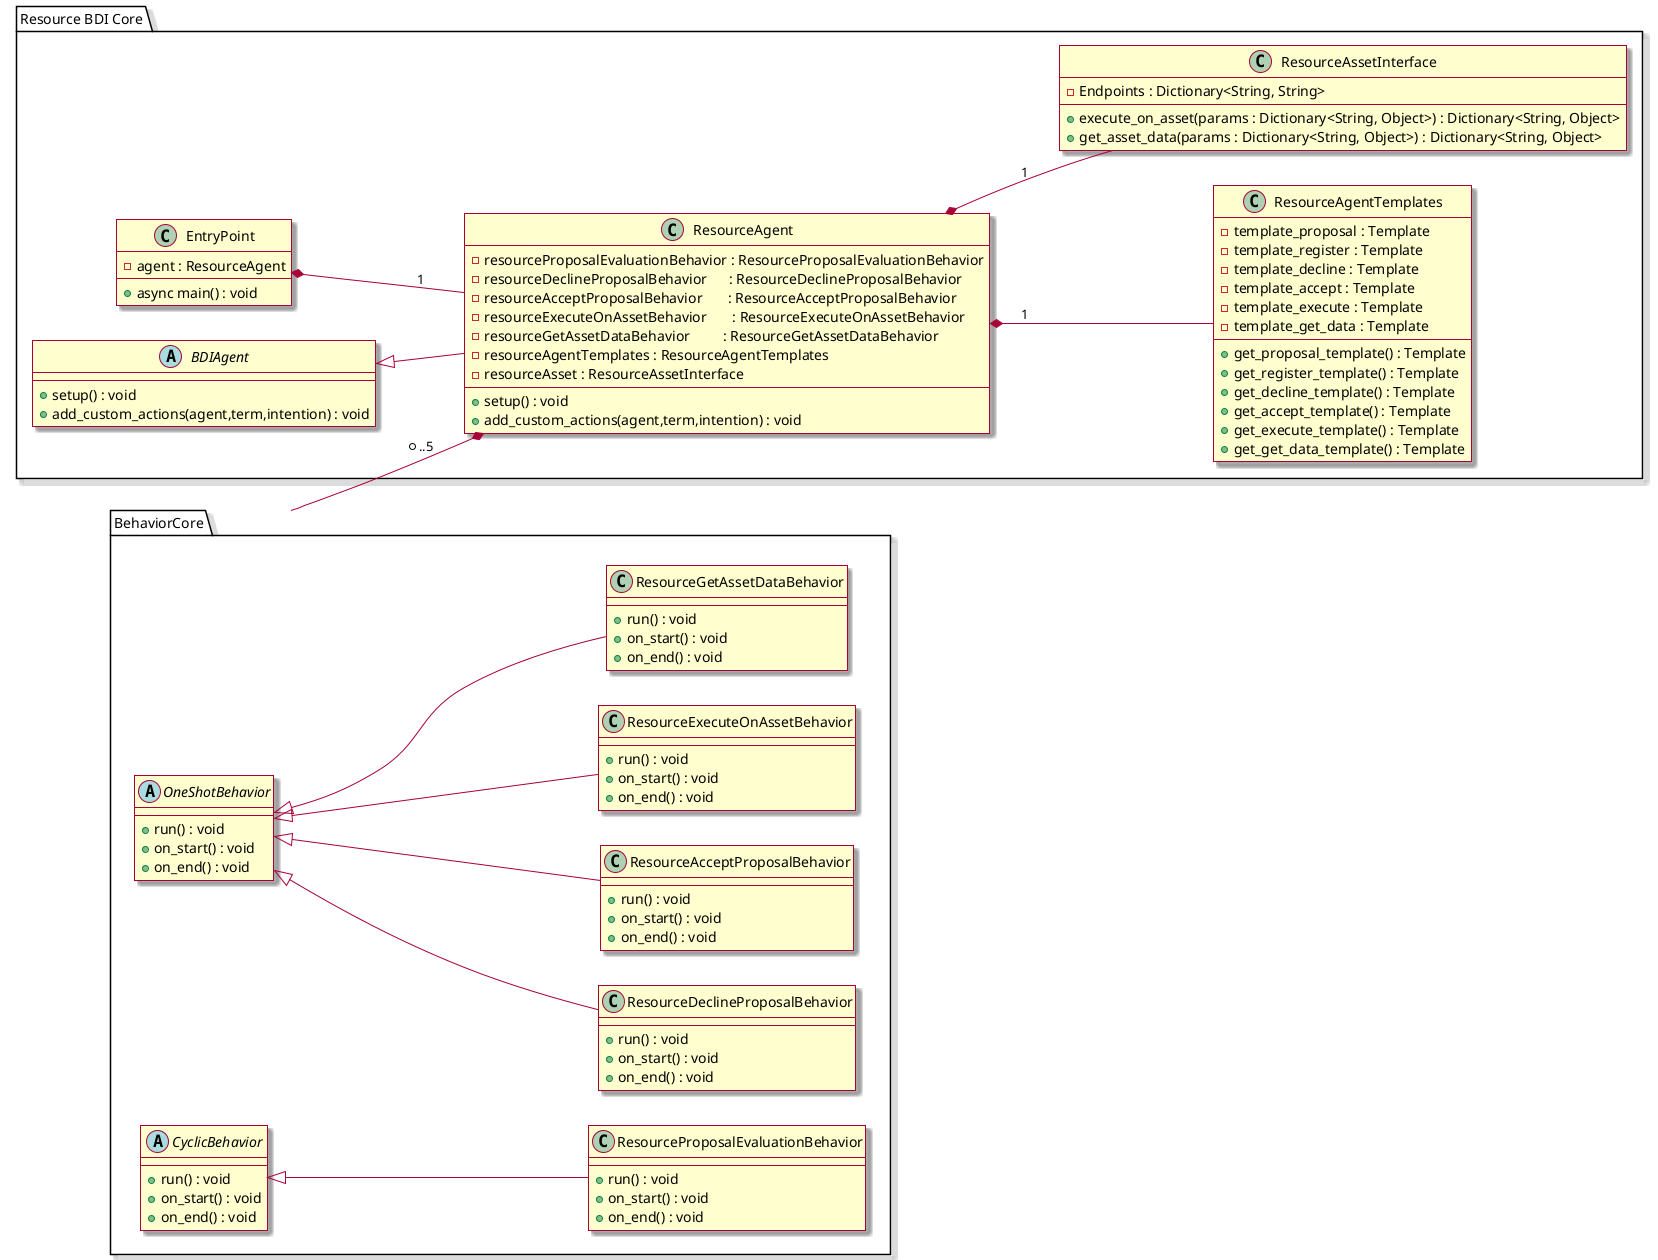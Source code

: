 @startuml "Resource_BDI_Core_classes"

skin rose 
allowmixing

left to right direction

package "Resource BDI Core" {

  class "EntryPoint" as EntryPoint{
    - agent : ResourceAgent
    + async main() : void
  }
  abstract class "BDIAgent" as BDIAgent{
    + setup() : void
    + add_custom_actions(agent,term,intention) : void
  }
  class "ResourceAgent" as ResourceAgent{
    - resourceProposalEvaluationBehavior : ResourceProposalEvaluationBehavior
    - resourceDeclineProposalBehavior      : ResourceDeclineProposalBehavior
    - resourceAcceptProposalBehavior       : ResourceAcceptProposalBehavior
    - resourceExecuteOnAssetBehavior       : ResourceExecuteOnAssetBehavior
    - resourceGetAssetDataBehavior         : ResourceGetAssetDataBehavior
    - resourceAgentTemplates : ResourceAgentTemplates
    - resourceAsset : ResourceAssetInterface


    + setup() : void
    + add_custom_actions(agent,term,intention) : void
  }
  class "ResourceAgentTemplates" as ResourceAgentTemplates{
    - template_proposal : Template
    - template_register : Template
    - template_decline : Template
    - template_accept : Template
    - template_execute : Template
    - template_get_data : Template

    + get_proposal_template() : Template
    + get_register_template() : Template
    + get_decline_template() : Template
    + get_accept_template() : Template
    + get_execute_template() : Template
    + get_get_data_template() : Template
  }
  class "ResourceAssetInterface" as ResourceAssetInterface{
    - Endpoints : Dictionary<String, String>
    + execute_on_asset(params : Dictionary<String, Object>) : Dictionary<String, Object>
    + get_asset_data(params : Dictionary<String, Object>) : Dictionary<String, Object>
  }

  BDIAgent <|-- ResourceAgent
  ResourceAgent *-- ResourceAssetInterface : 1 
  ResourceAgent *-- ResourceAgentTemplates : 1 
  EntryPoint *-- ResourceAgent : 1

}

package "BehaviorCore" {

  abstract class "OneShotBehavior" as OneShotBehavior{
    + run() : void
    + on_start() : void
    + on_end() : void
  }
  abstract class "CyclicBehavior" as CyclicBehavior{
    + run() : void
    + on_start() : void
    + on_end() : void
  }
  
  class "ResourceProposalEvaluationBehavior" as ResourceProposalEvaluationBehavior{
    + run() : void
    + on_start() : void
    + on_end() : void
  }
  class "ResourceDeclineProposalBehavior" as ResourceDeclineProposalBehavior{
    + run() : void
    + on_start() : void
    + on_end() : void
  }
  class "ResourceAcceptProposalBehavior" as ResourceAcceptProposalBehavior{
    + run() : void
    + on_start() : void
    + on_end() : void
  }
  class "ResourceExecuteOnAssetBehavior" as ResourceExecuteOnAssetBehavior{
    + run() : void
    + on_start() : void
    + on_end() : void
  }
  class "ResourceGetAssetDataBehavior" as ResourceGetAssetDataBehavior{
    + run() : void
    + on_start() : void
    + on_end() : void
  }

  CyclicBehavior <|-- ResourceProposalEvaluationBehavior
  OneShotBehavior <|-- ResourceDeclineProposalBehavior
  OneShotBehavior <|-- ResourceAcceptProposalBehavior
  OneShotBehavior <|-- ResourceExecuteOnAssetBehavior
  OneShotBehavior <|-- ResourceGetAssetDataBehavior

}
BehaviorCore --* ResourceAgent : *..5
@enduml
